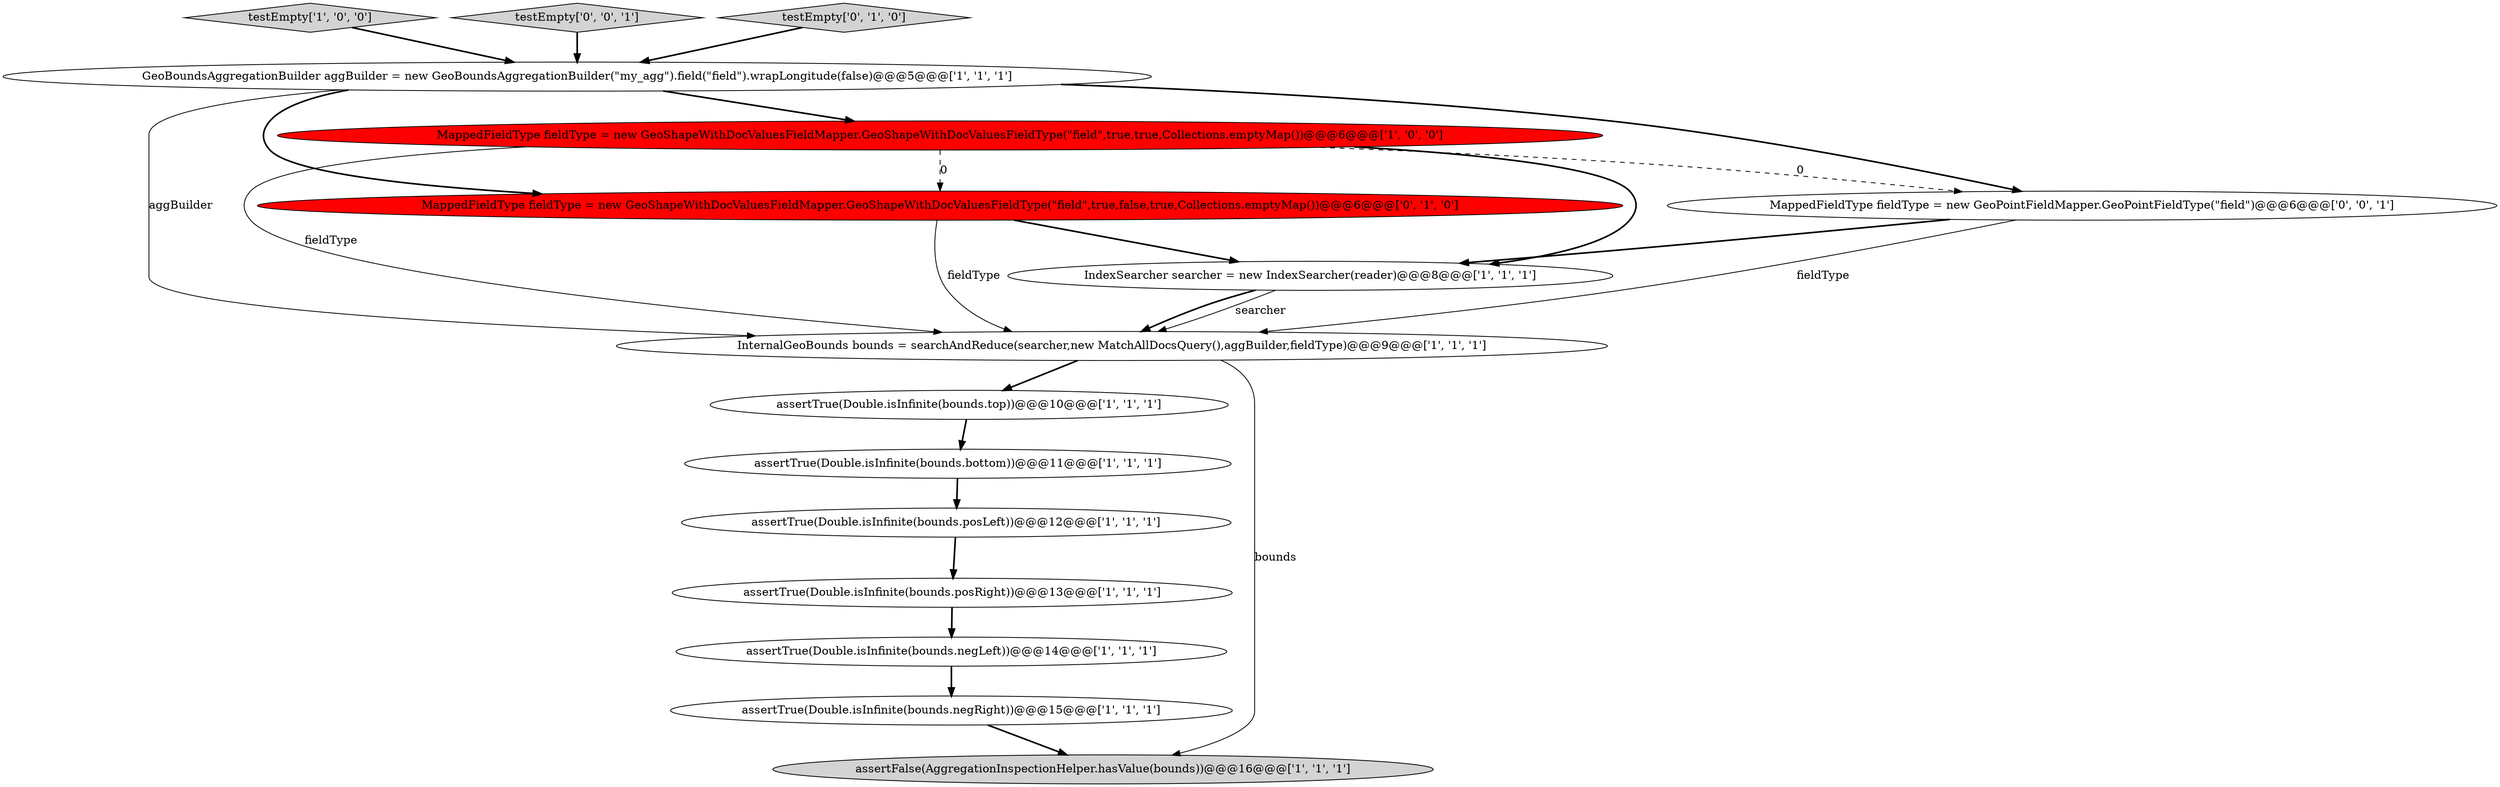 digraph {
6 [style = filled, label = "assertFalse(AggregationInspectionHelper.hasValue(bounds))@@@16@@@['1', '1', '1']", fillcolor = lightgray, shape = ellipse image = "AAA0AAABBB1BBB"];
5 [style = filled, label = "assertTrue(Double.isInfinite(bounds.negRight))@@@15@@@['1', '1', '1']", fillcolor = white, shape = ellipse image = "AAA0AAABBB1BBB"];
4 [style = filled, label = "assertTrue(Double.isInfinite(bounds.posLeft))@@@12@@@['1', '1', '1']", fillcolor = white, shape = ellipse image = "AAA0AAABBB1BBB"];
2 [style = filled, label = "GeoBoundsAggregationBuilder aggBuilder = new GeoBoundsAggregationBuilder(\"my_agg\").field(\"field\").wrapLongitude(false)@@@5@@@['1', '1', '1']", fillcolor = white, shape = ellipse image = "AAA0AAABBB1BBB"];
3 [style = filled, label = "testEmpty['1', '0', '0']", fillcolor = lightgray, shape = diamond image = "AAA0AAABBB1BBB"];
15 [style = filled, label = "testEmpty['0', '0', '1']", fillcolor = lightgray, shape = diamond image = "AAA0AAABBB3BBB"];
13 [style = filled, label = "MappedFieldType fieldType = new GeoShapeWithDocValuesFieldMapper.GeoShapeWithDocValuesFieldType(\"field\",true,false,true,Collections.emptyMap())@@@6@@@['0', '1', '0']", fillcolor = red, shape = ellipse image = "AAA1AAABBB2BBB"];
8 [style = filled, label = "assertTrue(Double.isInfinite(bounds.negLeft))@@@14@@@['1', '1', '1']", fillcolor = white, shape = ellipse image = "AAA0AAABBB1BBB"];
14 [style = filled, label = "MappedFieldType fieldType = new GeoPointFieldMapper.GeoPointFieldType(\"field\")@@@6@@@['0', '0', '1']", fillcolor = white, shape = ellipse image = "AAA0AAABBB3BBB"];
10 [style = filled, label = "MappedFieldType fieldType = new GeoShapeWithDocValuesFieldMapper.GeoShapeWithDocValuesFieldType(\"field\",true,true,Collections.emptyMap())@@@6@@@['1', '0', '0']", fillcolor = red, shape = ellipse image = "AAA1AAABBB1BBB"];
12 [style = filled, label = "testEmpty['0', '1', '0']", fillcolor = lightgray, shape = diamond image = "AAA0AAABBB2BBB"];
7 [style = filled, label = "assertTrue(Double.isInfinite(bounds.bottom))@@@11@@@['1', '1', '1']", fillcolor = white, shape = ellipse image = "AAA0AAABBB1BBB"];
1 [style = filled, label = "assertTrue(Double.isInfinite(bounds.posRight))@@@13@@@['1', '1', '1']", fillcolor = white, shape = ellipse image = "AAA0AAABBB1BBB"];
9 [style = filled, label = "InternalGeoBounds bounds = searchAndReduce(searcher,new MatchAllDocsQuery(),aggBuilder,fieldType)@@@9@@@['1', '1', '1']", fillcolor = white, shape = ellipse image = "AAA0AAABBB1BBB"];
11 [style = filled, label = "IndexSearcher searcher = new IndexSearcher(reader)@@@8@@@['1', '1', '1']", fillcolor = white, shape = ellipse image = "AAA0AAABBB1BBB"];
0 [style = filled, label = "assertTrue(Double.isInfinite(bounds.top))@@@10@@@['1', '1', '1']", fillcolor = white, shape = ellipse image = "AAA0AAABBB1BBB"];
15->2 [style = bold, label=""];
1->8 [style = bold, label=""];
9->0 [style = bold, label=""];
14->9 [style = solid, label="fieldType"];
2->9 [style = solid, label="aggBuilder"];
13->9 [style = solid, label="fieldType"];
7->4 [style = bold, label=""];
10->13 [style = dashed, label="0"];
2->10 [style = bold, label=""];
11->9 [style = bold, label=""];
13->11 [style = bold, label=""];
10->9 [style = solid, label="fieldType"];
2->13 [style = bold, label=""];
0->7 [style = bold, label=""];
12->2 [style = bold, label=""];
5->6 [style = bold, label=""];
8->5 [style = bold, label=""];
3->2 [style = bold, label=""];
11->9 [style = solid, label="searcher"];
2->14 [style = bold, label=""];
4->1 [style = bold, label=""];
14->11 [style = bold, label=""];
10->14 [style = dashed, label="0"];
9->6 [style = solid, label="bounds"];
10->11 [style = bold, label=""];
}
